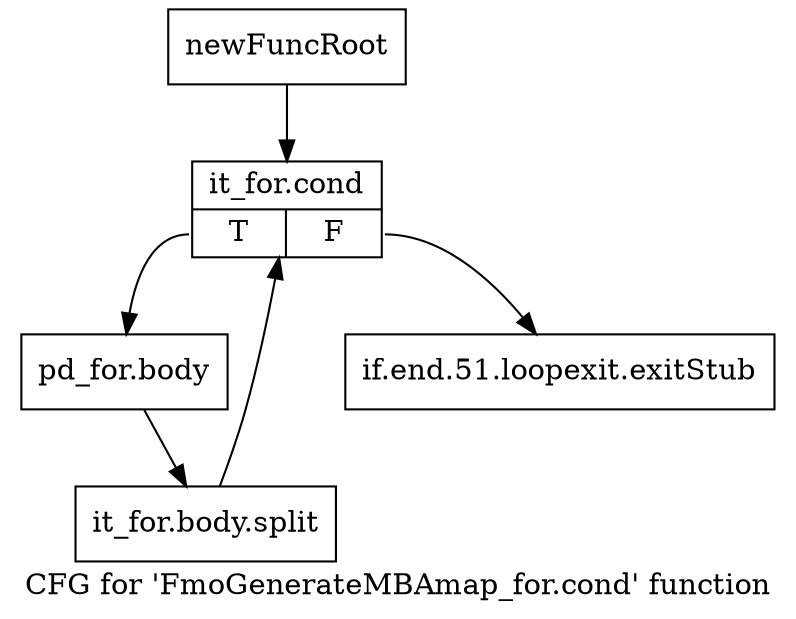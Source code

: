 digraph "CFG for 'FmoGenerateMBAmap_for.cond' function" {
	label="CFG for 'FmoGenerateMBAmap_for.cond' function";

	Node0x245c5b0 [shape=record,label="{newFuncRoot}"];
	Node0x245c5b0 -> Node0x245ca00;
	Node0x245c9b0 [shape=record,label="{if.end.51.loopexit.exitStub}"];
	Node0x245ca00 [shape=record,label="{it_for.cond|{<s0>T|<s1>F}}"];
	Node0x245ca00:s0 -> Node0x245ca50;
	Node0x245ca00:s1 -> Node0x245c9b0;
	Node0x245ca50 [shape=record,label="{pd_for.body}"];
	Node0x245ca50 -> Node0x37073c0;
	Node0x37073c0 [shape=record,label="{it_for.body.split}"];
	Node0x37073c0 -> Node0x245ca00;
}
